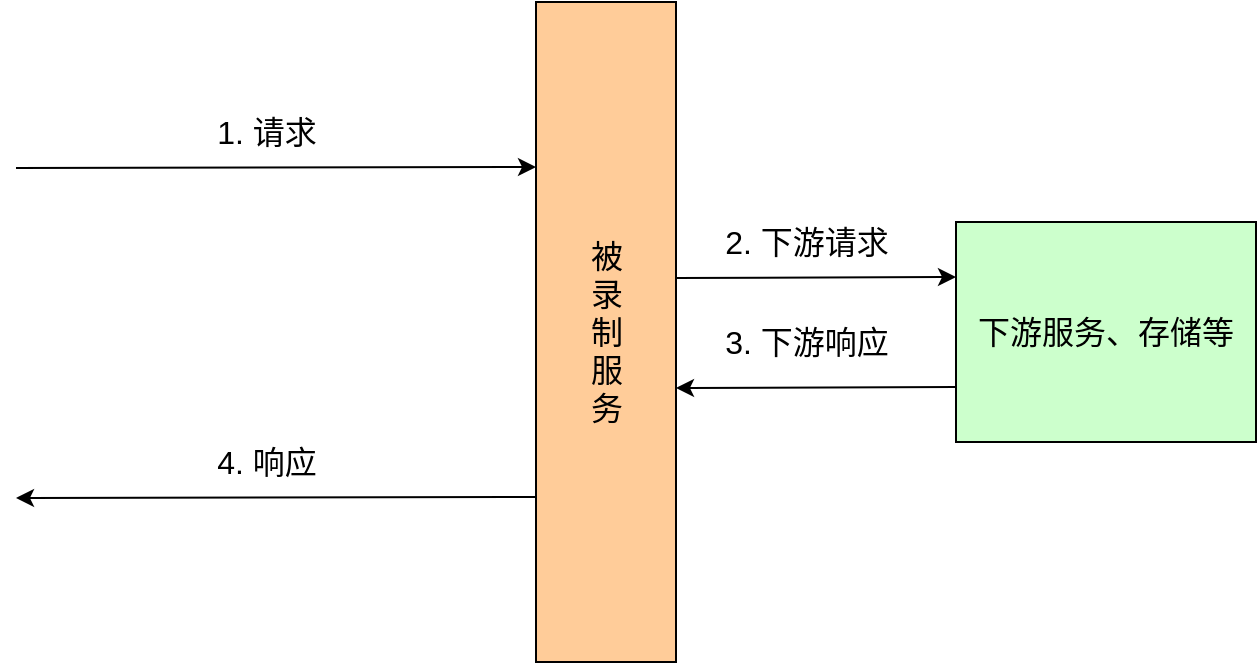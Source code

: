 <mxfile version="16.1.0" type="github">
  <diagram id="5MjnWcNp1yQpIPPZLWnp" name="第 1 页">
    <mxGraphModel dx="942" dy="634" grid="1" gridSize="10" guides="1" tooltips="1" connect="1" arrows="1" fold="1" page="1" pageScale="1" pageWidth="1169" pageHeight="827" math="0" shadow="0">
      <root>
        <mxCell id="0" />
        <mxCell id="1" parent="0" />
        <mxCell id="pwkmxRkg0AT7NK9bTlcs-1" value="" style="rounded=0;whiteSpace=wrap;html=1;fillColor=#FFCC99;" vertex="1" parent="1">
          <mxGeometry x="450" y="100" width="70" height="330" as="geometry" />
        </mxCell>
        <mxCell id="pwkmxRkg0AT7NK9bTlcs-2" value="&lt;font style=&quot;font-size: 16px&quot;&gt;被录制服务&lt;/font&gt;" style="text;html=1;strokeColor=none;fillColor=none;align=center;verticalAlign=middle;whiteSpace=wrap;rounded=0;" vertex="1" parent="1">
          <mxGeometry x="472.5" y="155" width="25" height="220" as="geometry" />
        </mxCell>
        <mxCell id="pwkmxRkg0AT7NK9bTlcs-3" value="" style="endArrow=classic;html=1;rounded=0;fontSize=16;entryX=0;entryY=0.25;entryDx=0;entryDy=0;" edge="1" parent="1" target="pwkmxRkg0AT7NK9bTlcs-1">
          <mxGeometry width="50" height="50" relative="1" as="geometry">
            <mxPoint x="190" y="183" as="sourcePoint" />
            <mxPoint x="240" y="210" as="targetPoint" />
          </mxGeometry>
        </mxCell>
        <mxCell id="pwkmxRkg0AT7NK9bTlcs-4" value="1. 请求" style="text;html=1;align=center;verticalAlign=middle;resizable=0;points=[];autosize=1;strokeColor=none;fillColor=none;fontSize=16;" vertex="1" parent="1">
          <mxGeometry x="280" y="155" width="70" height="20" as="geometry" />
        </mxCell>
        <mxCell id="pwkmxRkg0AT7NK9bTlcs-5" value="" style="endArrow=classic;html=1;rounded=0;fontSize=16;exitX=0;exitY=0.75;exitDx=0;exitDy=0;" edge="1" parent="1" source="pwkmxRkg0AT7NK9bTlcs-1">
          <mxGeometry width="50" height="50" relative="1" as="geometry">
            <mxPoint x="170" y="440" as="sourcePoint" />
            <mxPoint x="190" y="348" as="targetPoint" />
          </mxGeometry>
        </mxCell>
        <mxCell id="pwkmxRkg0AT7NK9bTlcs-6" value="4. 响应" style="text;html=1;align=center;verticalAlign=middle;resizable=0;points=[];autosize=1;strokeColor=none;fillColor=none;fontSize=16;" vertex="1" parent="1">
          <mxGeometry x="280" y="320" width="70" height="20" as="geometry" />
        </mxCell>
        <mxCell id="pwkmxRkg0AT7NK9bTlcs-7" value="下游服务、存储等" style="rounded=0;whiteSpace=wrap;html=1;fontSize=16;fillColor=#CCFFCC;" vertex="1" parent="1">
          <mxGeometry x="660" y="210" width="150" height="110" as="geometry" />
        </mxCell>
        <mxCell id="pwkmxRkg0AT7NK9bTlcs-8" value="" style="endArrow=classic;html=1;rounded=0;fontSize=16;entryX=0;entryY=0.25;entryDx=0;entryDy=0;" edge="1" parent="1" target="pwkmxRkg0AT7NK9bTlcs-7">
          <mxGeometry width="50" height="50" relative="1" as="geometry">
            <mxPoint x="520" y="238" as="sourcePoint" />
            <mxPoint x="840" y="180" as="targetPoint" />
          </mxGeometry>
        </mxCell>
        <mxCell id="pwkmxRkg0AT7NK9bTlcs-9" value="" style="endArrow=classic;html=1;rounded=0;fontSize=16;exitX=0;exitY=0.75;exitDx=0;exitDy=0;" edge="1" parent="1" source="pwkmxRkg0AT7NK9bTlcs-7">
          <mxGeometry width="50" height="50" relative="1" as="geometry">
            <mxPoint x="560" y="350.5" as="sourcePoint" />
            <mxPoint x="520" y="293" as="targetPoint" />
          </mxGeometry>
        </mxCell>
        <mxCell id="pwkmxRkg0AT7NK9bTlcs-10" value="2. 下游请求" style="text;html=1;align=center;verticalAlign=middle;resizable=0;points=[];autosize=1;strokeColor=none;fillColor=none;fontSize=16;" vertex="1" parent="1">
          <mxGeometry x="535" y="210" width="100" height="20" as="geometry" />
        </mxCell>
        <mxCell id="pwkmxRkg0AT7NK9bTlcs-12" value="3. 下游响应" style="text;html=1;align=center;verticalAlign=middle;resizable=0;points=[];autosize=1;strokeColor=none;fillColor=none;fontSize=16;" vertex="1" parent="1">
          <mxGeometry x="535" y="260" width="100" height="20" as="geometry" />
        </mxCell>
      </root>
    </mxGraphModel>
  </diagram>
</mxfile>
